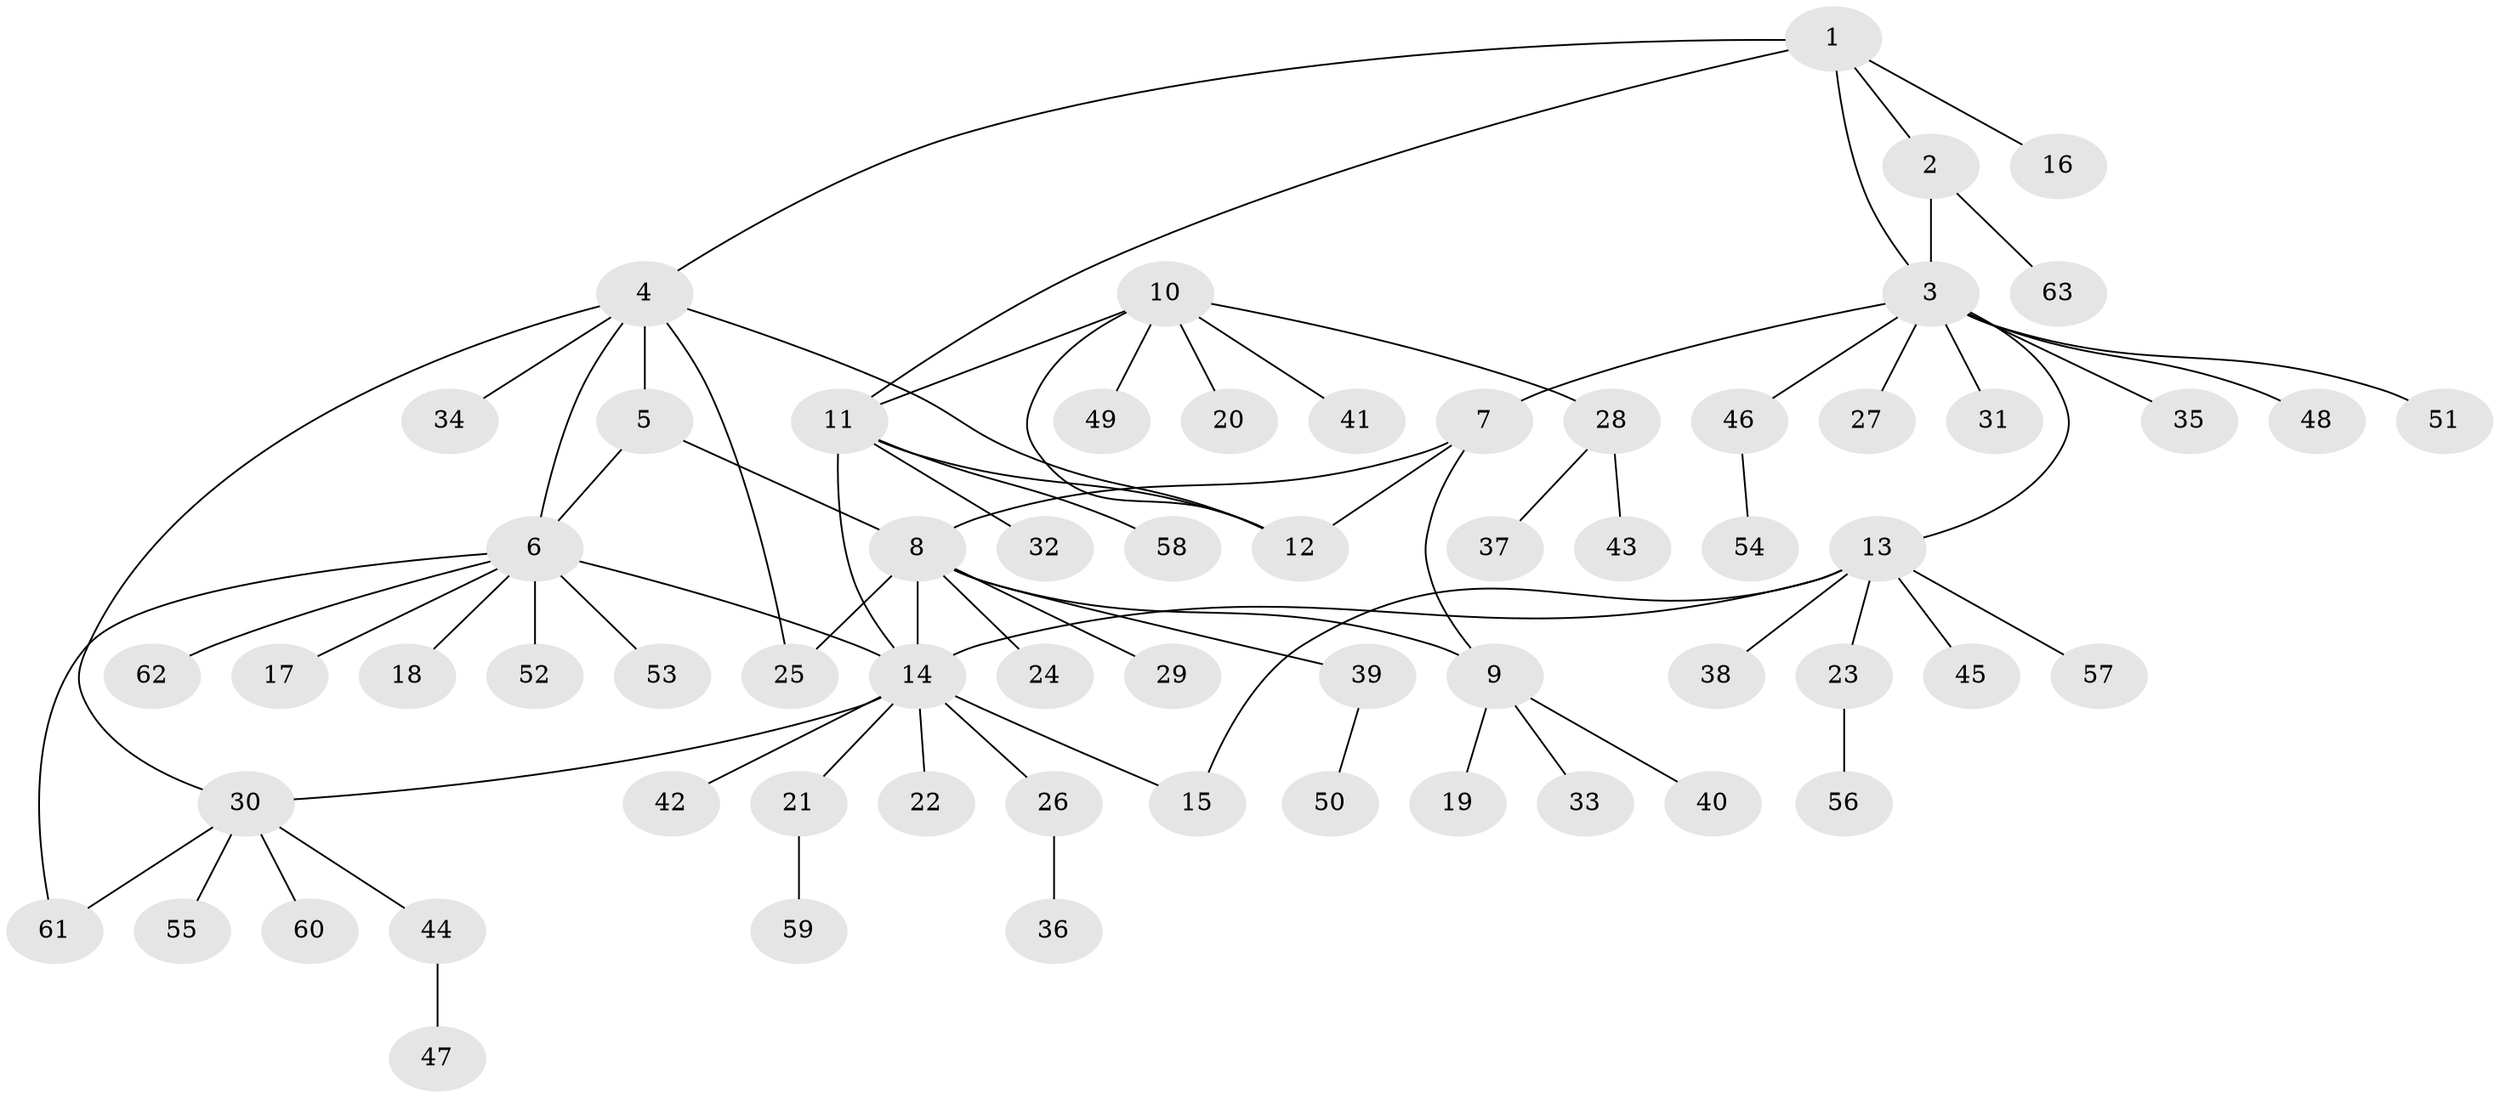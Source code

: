 // coarse degree distribution, {6: 0.08, 8: 0.04, 9: 0.08, 2: 0.08, 1: 0.72}
// Generated by graph-tools (version 1.1) at 2025/19/03/04/25 18:19:38]
// undirected, 63 vertices, 76 edges
graph export_dot {
graph [start="1"]
  node [color=gray90,style=filled];
  1;
  2;
  3;
  4;
  5;
  6;
  7;
  8;
  9;
  10;
  11;
  12;
  13;
  14;
  15;
  16;
  17;
  18;
  19;
  20;
  21;
  22;
  23;
  24;
  25;
  26;
  27;
  28;
  29;
  30;
  31;
  32;
  33;
  34;
  35;
  36;
  37;
  38;
  39;
  40;
  41;
  42;
  43;
  44;
  45;
  46;
  47;
  48;
  49;
  50;
  51;
  52;
  53;
  54;
  55;
  56;
  57;
  58;
  59;
  60;
  61;
  62;
  63;
  1 -- 2;
  1 -- 3;
  1 -- 4;
  1 -- 11;
  1 -- 16;
  2 -- 3;
  2 -- 63;
  3 -- 7;
  3 -- 13;
  3 -- 27;
  3 -- 31;
  3 -- 35;
  3 -- 46;
  3 -- 48;
  3 -- 51;
  4 -- 5;
  4 -- 6;
  4 -- 12;
  4 -- 25;
  4 -- 30;
  4 -- 34;
  5 -- 6;
  5 -- 8;
  6 -- 14;
  6 -- 17;
  6 -- 18;
  6 -- 52;
  6 -- 53;
  6 -- 61;
  6 -- 62;
  7 -- 8;
  7 -- 9;
  7 -- 12;
  8 -- 9;
  8 -- 14;
  8 -- 24;
  8 -- 25;
  8 -- 29;
  8 -- 39;
  9 -- 19;
  9 -- 33;
  9 -- 40;
  10 -- 11;
  10 -- 12;
  10 -- 20;
  10 -- 28;
  10 -- 41;
  10 -- 49;
  11 -- 12;
  11 -- 14;
  11 -- 32;
  11 -- 58;
  13 -- 14;
  13 -- 15;
  13 -- 23;
  13 -- 38;
  13 -- 45;
  13 -- 57;
  14 -- 15;
  14 -- 21;
  14 -- 22;
  14 -- 26;
  14 -- 30;
  14 -- 42;
  21 -- 59;
  23 -- 56;
  26 -- 36;
  28 -- 37;
  28 -- 43;
  30 -- 44;
  30 -- 55;
  30 -- 60;
  30 -- 61;
  39 -- 50;
  44 -- 47;
  46 -- 54;
}
